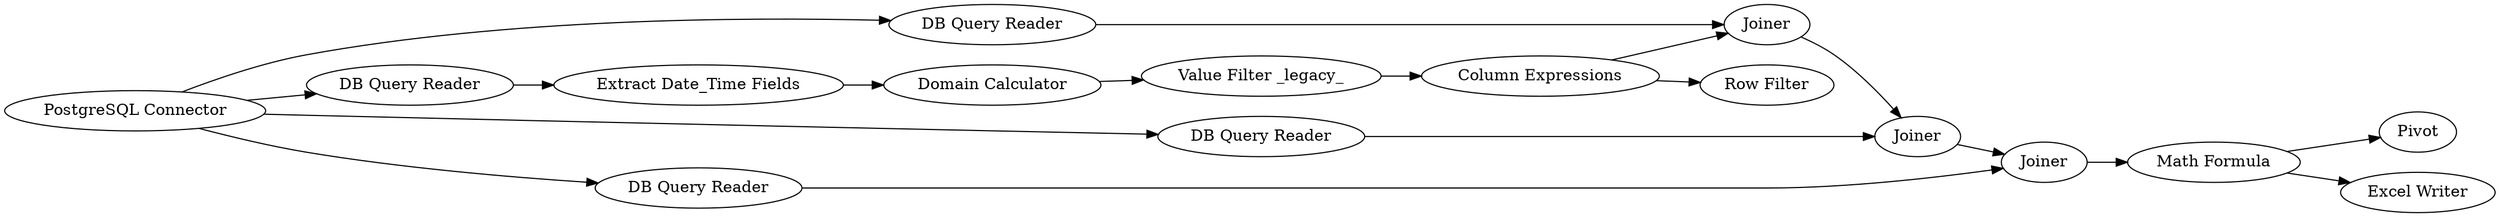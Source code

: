 digraph {
	"-4546583303416180302_46" [label=Joiner]
	"-4546583303416180302_54" [label=Pivot]
	"-4546583303416180302_49" [label=Joiner]
	"-4546583303416180302_13" [label="PostgreSQL Connector"]
	"-4546583303416180302_42" [label="DB Query Reader"]
	"-4546583303416180302_53" [label="Extract Date_Time Fields"]
	"-4546583303416180302_52" [label="Excel Writer"]
	"-4546583303416180302_47" [label="DB Query Reader"]
	"-4546583303416180302_56" [label="Column Expressions"]
	"-4546583303416180302_48" [label=Joiner]
	"-4546583303416180302_50" [label="DB Query Reader"]
	"-4546583303416180302_57" [label="Row Filter"]
	"-4546583303416180302_51" [label="Math Formula"]
	"-4546583303416180302_59" [label="Value Filter _legacy_"]
	"-4546583303416180302_17" [label="DB Query Reader"]
	"-4546583303416180302_58" [label="Domain Calculator"]
	"-4546583303416180302_51" -> "-4546583303416180302_54"
	"-4546583303416180302_13" -> "-4546583303416180302_47"
	"-4546583303416180302_53" -> "-4546583303416180302_58"
	"-4546583303416180302_58" -> "-4546583303416180302_59"
	"-4546583303416180302_13" -> "-4546583303416180302_42"
	"-4546583303416180302_56" -> "-4546583303416180302_46"
	"-4546583303416180302_50" -> "-4546583303416180302_49"
	"-4546583303416180302_13" -> "-4546583303416180302_50"
	"-4546583303416180302_49" -> "-4546583303416180302_51"
	"-4546583303416180302_51" -> "-4546583303416180302_52"
	"-4546583303416180302_13" -> "-4546583303416180302_17"
	"-4546583303416180302_48" -> "-4546583303416180302_49"
	"-4546583303416180302_42" -> "-4546583303416180302_46"
	"-4546583303416180302_46" -> "-4546583303416180302_48"
	"-4546583303416180302_17" -> "-4546583303416180302_53"
	"-4546583303416180302_56" -> "-4546583303416180302_57"
	"-4546583303416180302_47" -> "-4546583303416180302_48"
	"-4546583303416180302_59" -> "-4546583303416180302_56"
	rankdir=LR
}
